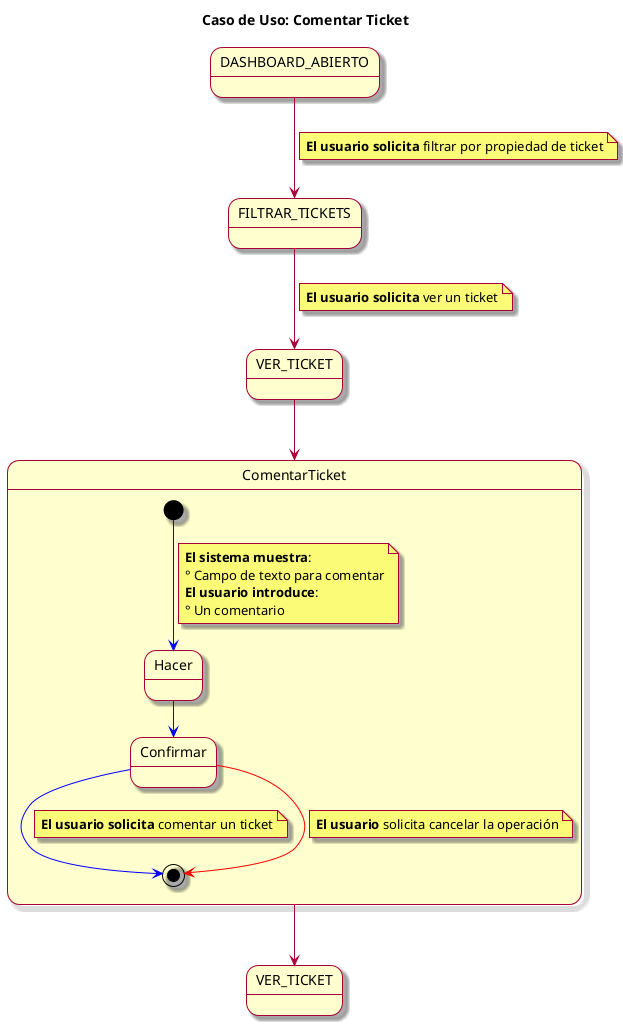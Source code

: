 @startuml
skin rose
title Caso de Uso: Comentar Ticket

state DASHBOARD_ABIERTO
state VER_TICKET
state FILTRAR_TICKETS
state "VER_TICKET" as OPEN_TICKET2

DASHBOARD_ABIERTO --> FILTRAR_TICKETS
note on link: **El usuario solicita** filtrar por propiedad de ticket
FILTRAR_TICKETS --> VER_TICKET
note on link: **El usuario solicita** ver un ticket
VER_TICKET --> ComentarTicket
ComentarTicket --> OPEN_TICKET2


state ComentarTicket {

  [*] -[#blue]-> comentarTicket
note on link
  **El sistema muestra**: 
  ° Campo de texto para comentar
  **El usuario introduce**: 
  ° Un comentario
end note
  state "Hacer" as comentarTicket
  comentarTicket -[#blue]-> confirmarComentario
  state "Confirmar" as confirmarComentario
  confirmarComentario -[#blue]-> [*]
  note on link: **El usuario solicita** comentar un ticket
    
  confirmarComentario -[#red]-> [*]
  note on link: **El usuario** solicita cancelar la operación
    
}
@enduml